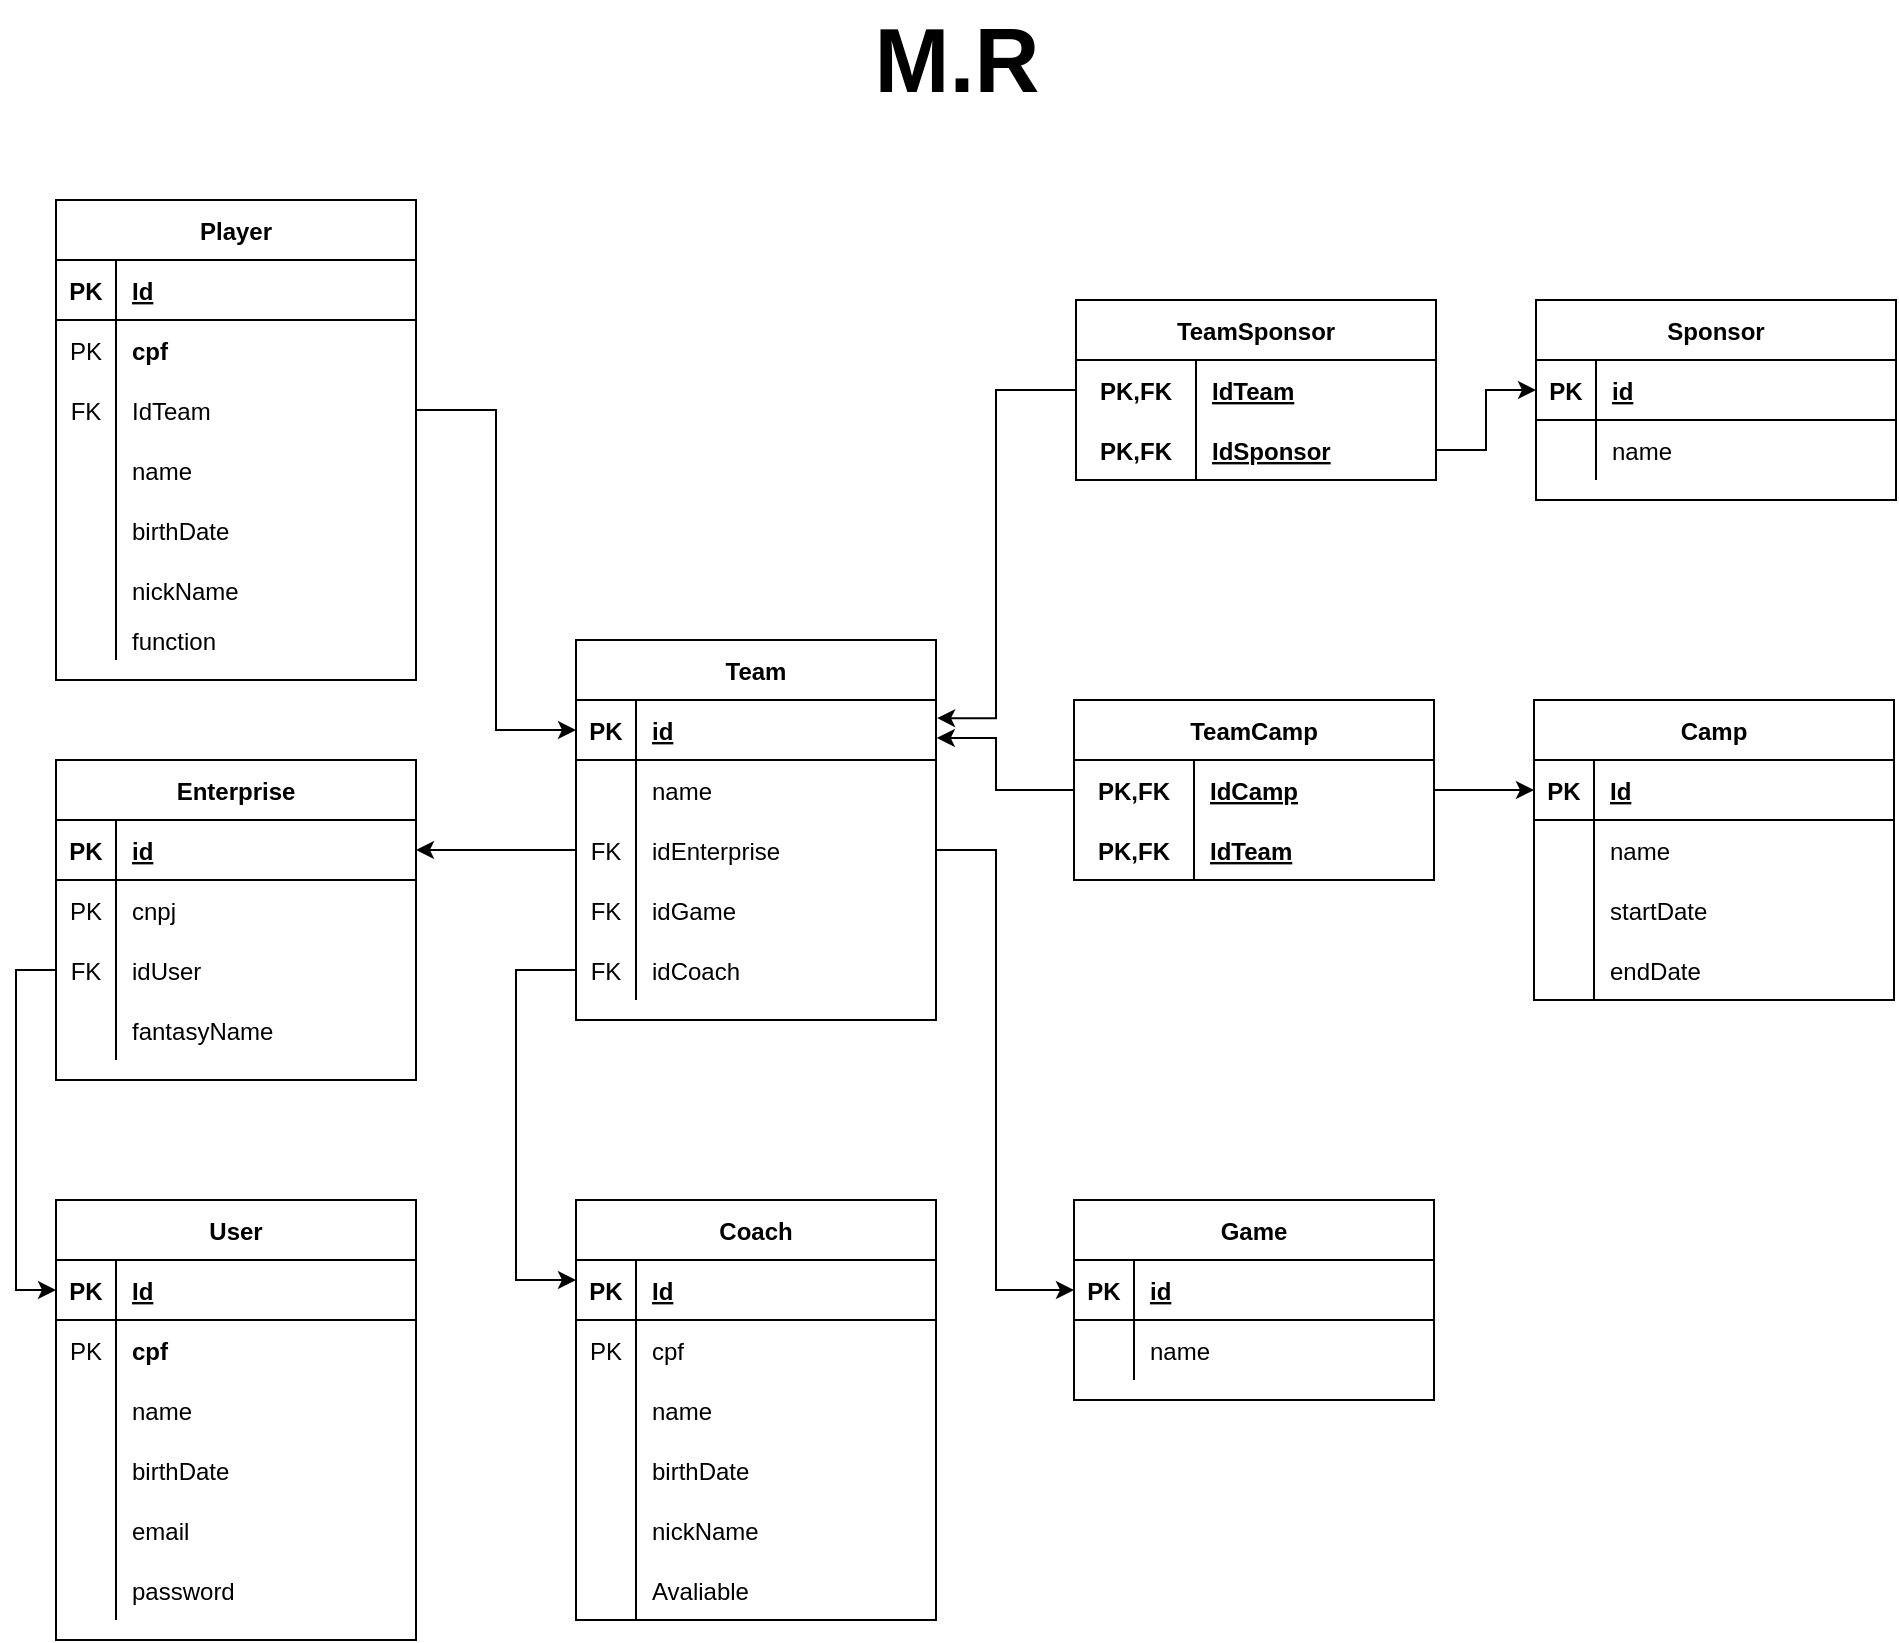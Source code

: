 <mxfile version="14.4.8" type="device"><diagram id="NPPnCsw4XNk-Q6y3lAAg" name="Page-1"><mxGraphModel dx="2105" dy="-638" grid="1" gridSize="10" guides="1" tooltips="1" connect="1" arrows="1" fold="1" page="1" pageScale="1" pageWidth="827" pageHeight="1169" math="0" shadow="0"><root><mxCell id="0"/><mxCell id="1" parent="0"/><mxCell id="JHOCVYFK45YQ_FHoYdsy-1" value="User" style="shape=table;startSize=30;container=1;collapsible=1;childLayout=tableLayout;fixedRows=1;rowLines=0;fontStyle=1;align=center;resizeLast=1;" parent="1" vertex="1"><mxGeometry x="-100" y="2140" width="180" height="220" as="geometry"/></mxCell><mxCell id="JHOCVYFK45YQ_FHoYdsy-2" value="" style="shape=partialRectangle;collapsible=0;dropTarget=0;pointerEvents=0;fillColor=none;top=0;left=0;bottom=1;right=0;points=[[0,0.5],[1,0.5]];portConstraint=eastwest;" parent="JHOCVYFK45YQ_FHoYdsy-1" vertex="1"><mxGeometry y="30" width="180" height="30" as="geometry"/></mxCell><mxCell id="JHOCVYFK45YQ_FHoYdsy-3" value="PK" style="shape=partialRectangle;connectable=0;fillColor=none;top=0;left=0;bottom=0;right=0;fontStyle=1;overflow=hidden;" parent="JHOCVYFK45YQ_FHoYdsy-2" vertex="1"><mxGeometry width="30" height="30" as="geometry"/></mxCell><mxCell id="JHOCVYFK45YQ_FHoYdsy-4" value="Id" style="shape=partialRectangle;connectable=0;fillColor=none;top=0;left=0;bottom=0;right=0;align=left;spacingLeft=6;fontStyle=5;overflow=hidden;" parent="JHOCVYFK45YQ_FHoYdsy-2" vertex="1"><mxGeometry x="30" width="150" height="30" as="geometry"/></mxCell><mxCell id="JHOCVYFK45YQ_FHoYdsy-5" value="" style="shape=partialRectangle;collapsible=0;dropTarget=0;pointerEvents=0;fillColor=none;top=0;left=0;bottom=0;right=0;points=[[0,0.5],[1,0.5]];portConstraint=eastwest;" parent="JHOCVYFK45YQ_FHoYdsy-1" vertex="1"><mxGeometry y="60" width="180" height="30" as="geometry"/></mxCell><mxCell id="JHOCVYFK45YQ_FHoYdsy-6" value="PK" style="shape=partialRectangle;connectable=0;fillColor=none;top=0;left=0;bottom=0;right=0;editable=1;overflow=hidden;" parent="JHOCVYFK45YQ_FHoYdsy-5" vertex="1"><mxGeometry width="30" height="30" as="geometry"/></mxCell><mxCell id="JHOCVYFK45YQ_FHoYdsy-7" value="cpf" style="shape=partialRectangle;connectable=0;fillColor=none;top=0;left=0;bottom=0;right=0;align=left;spacingLeft=6;overflow=hidden;fontStyle=1" parent="JHOCVYFK45YQ_FHoYdsy-5" vertex="1"><mxGeometry x="30" width="150" height="30" as="geometry"/></mxCell><mxCell id="JHOCVYFK45YQ_FHoYdsy-8" value="" style="shape=partialRectangle;collapsible=0;dropTarget=0;pointerEvents=0;fillColor=none;top=0;left=0;bottom=0;right=0;points=[[0,0.5],[1,0.5]];portConstraint=eastwest;" parent="JHOCVYFK45YQ_FHoYdsy-1" vertex="1"><mxGeometry y="90" width="180" height="30" as="geometry"/></mxCell><mxCell id="JHOCVYFK45YQ_FHoYdsy-9" value="" style="shape=partialRectangle;connectable=0;fillColor=none;top=0;left=0;bottom=0;right=0;editable=1;overflow=hidden;" parent="JHOCVYFK45YQ_FHoYdsy-8" vertex="1"><mxGeometry width="30" height="30" as="geometry"/></mxCell><mxCell id="JHOCVYFK45YQ_FHoYdsy-10" value="name" style="shape=partialRectangle;connectable=0;fillColor=none;top=0;left=0;bottom=0;right=0;align=left;spacingLeft=6;overflow=hidden;" parent="JHOCVYFK45YQ_FHoYdsy-8" vertex="1"><mxGeometry x="30" width="150" height="30" as="geometry"/></mxCell><mxCell id="JHOCVYFK45YQ_FHoYdsy-11" value="" style="shape=partialRectangle;collapsible=0;dropTarget=0;pointerEvents=0;fillColor=none;top=0;left=0;bottom=0;right=0;points=[[0,0.5],[1,0.5]];portConstraint=eastwest;" parent="JHOCVYFK45YQ_FHoYdsy-1" vertex="1"><mxGeometry y="120" width="180" height="30" as="geometry"/></mxCell><mxCell id="JHOCVYFK45YQ_FHoYdsy-12" value="" style="shape=partialRectangle;connectable=0;fillColor=none;top=0;left=0;bottom=0;right=0;editable=1;overflow=hidden;" parent="JHOCVYFK45YQ_FHoYdsy-11" vertex="1"><mxGeometry width="30" height="30" as="geometry"/></mxCell><mxCell id="JHOCVYFK45YQ_FHoYdsy-13" value="birthDate" style="shape=partialRectangle;connectable=0;fillColor=none;top=0;left=0;bottom=0;right=0;align=left;spacingLeft=6;overflow=hidden;" parent="JHOCVYFK45YQ_FHoYdsy-11" vertex="1"><mxGeometry x="30" width="150" height="30" as="geometry"/></mxCell><mxCell id="JHOCVYFK45YQ_FHoYdsy-14" value="" style="shape=partialRectangle;collapsible=0;dropTarget=0;pointerEvents=0;fillColor=none;top=0;left=0;bottom=0;right=0;points=[[0,0.5],[1,0.5]];portConstraint=eastwest;" parent="JHOCVYFK45YQ_FHoYdsy-1" vertex="1"><mxGeometry y="150" width="180" height="30" as="geometry"/></mxCell><mxCell id="JHOCVYFK45YQ_FHoYdsy-15" value="" style="shape=partialRectangle;connectable=0;fillColor=none;top=0;left=0;bottom=0;right=0;editable=1;overflow=hidden;" parent="JHOCVYFK45YQ_FHoYdsy-14" vertex="1"><mxGeometry width="30" height="30" as="geometry"/></mxCell><mxCell id="JHOCVYFK45YQ_FHoYdsy-16" value="email" style="shape=partialRectangle;connectable=0;fillColor=none;top=0;left=0;bottom=0;right=0;align=left;spacingLeft=6;overflow=hidden;" parent="JHOCVYFK45YQ_FHoYdsy-14" vertex="1"><mxGeometry x="30" width="150" height="30" as="geometry"/></mxCell><mxCell id="JHOCVYFK45YQ_FHoYdsy-17" value="" style="shape=partialRectangle;collapsible=0;dropTarget=0;pointerEvents=0;fillColor=none;top=0;left=0;bottom=0;right=0;points=[[0,0.5],[1,0.5]];portConstraint=eastwest;" parent="JHOCVYFK45YQ_FHoYdsy-1" vertex="1"><mxGeometry y="180" width="180" height="30" as="geometry"/></mxCell><mxCell id="JHOCVYFK45YQ_FHoYdsy-18" value="" style="shape=partialRectangle;connectable=0;fillColor=none;top=0;left=0;bottom=0;right=0;editable=1;overflow=hidden;" parent="JHOCVYFK45YQ_FHoYdsy-17" vertex="1"><mxGeometry width="30" height="30" as="geometry"/></mxCell><mxCell id="JHOCVYFK45YQ_FHoYdsy-19" value="password" style="shape=partialRectangle;connectable=0;fillColor=none;top=0;left=0;bottom=0;right=0;align=left;spacingLeft=6;overflow=hidden;" parent="JHOCVYFK45YQ_FHoYdsy-17" vertex="1"><mxGeometry x="30" width="150" height="30" as="geometry"/></mxCell><mxCell id="JHOCVYFK45YQ_FHoYdsy-20" value="Player" style="shape=table;startSize=30;container=1;collapsible=1;childLayout=tableLayout;fixedRows=1;rowLines=0;fontStyle=1;align=center;resizeLast=1;" parent="1" vertex="1"><mxGeometry x="-100" y="1640" width="180" height="240" as="geometry"/></mxCell><mxCell id="JHOCVYFK45YQ_FHoYdsy-21" value="" style="shape=partialRectangle;collapsible=0;dropTarget=0;pointerEvents=0;fillColor=none;top=0;left=0;bottom=1;right=0;points=[[0,0.5],[1,0.5]];portConstraint=eastwest;" parent="JHOCVYFK45YQ_FHoYdsy-20" vertex="1"><mxGeometry y="30" width="180" height="30" as="geometry"/></mxCell><mxCell id="JHOCVYFK45YQ_FHoYdsy-22" value="PK" style="shape=partialRectangle;connectable=0;fillColor=none;top=0;left=0;bottom=0;right=0;fontStyle=1;overflow=hidden;" parent="JHOCVYFK45YQ_FHoYdsy-21" vertex="1"><mxGeometry width="30" height="30" as="geometry"/></mxCell><mxCell id="JHOCVYFK45YQ_FHoYdsy-23" value="Id" style="shape=partialRectangle;connectable=0;fillColor=none;top=0;left=0;bottom=0;right=0;align=left;spacingLeft=6;fontStyle=5;overflow=hidden;" parent="JHOCVYFK45YQ_FHoYdsy-21" vertex="1"><mxGeometry x="30" width="150" height="30" as="geometry"/></mxCell><mxCell id="JHOCVYFK45YQ_FHoYdsy-24" value="" style="shape=partialRectangle;collapsible=0;dropTarget=0;pointerEvents=0;fillColor=none;top=0;left=0;bottom=0;right=0;points=[[0,0.5],[1,0.5]];portConstraint=eastwest;" parent="JHOCVYFK45YQ_FHoYdsy-20" vertex="1"><mxGeometry y="60" width="180" height="30" as="geometry"/></mxCell><mxCell id="JHOCVYFK45YQ_FHoYdsy-25" value="PK" style="shape=partialRectangle;connectable=0;fillColor=none;top=0;left=0;bottom=0;right=0;editable=1;overflow=hidden;" parent="JHOCVYFK45YQ_FHoYdsy-24" vertex="1"><mxGeometry width="30" height="30" as="geometry"/></mxCell><mxCell id="JHOCVYFK45YQ_FHoYdsy-26" value="cpf" style="shape=partialRectangle;connectable=0;fillColor=none;top=0;left=0;bottom=0;right=0;align=left;spacingLeft=6;overflow=hidden;fontStyle=1" parent="JHOCVYFK45YQ_FHoYdsy-24" vertex="1"><mxGeometry x="30" width="150" height="30" as="geometry"/></mxCell><mxCell id="JHOCVYFK45YQ_FHoYdsy-27" value="" style="shape=partialRectangle;collapsible=0;dropTarget=0;pointerEvents=0;fillColor=none;top=0;left=0;bottom=0;right=0;points=[[0,0.5],[1,0.5]];portConstraint=eastwest;fontStyle=0" parent="JHOCVYFK45YQ_FHoYdsy-20" vertex="1"><mxGeometry y="90" width="180" height="30" as="geometry"/></mxCell><mxCell id="JHOCVYFK45YQ_FHoYdsy-28" value="FK" style="shape=partialRectangle;connectable=0;fillColor=none;top=0;left=0;bottom=0;right=0;editable=1;overflow=hidden;" parent="JHOCVYFK45YQ_FHoYdsy-27" vertex="1"><mxGeometry width="30" height="30" as="geometry"/></mxCell><mxCell id="JHOCVYFK45YQ_FHoYdsy-29" value="IdTeam" style="shape=partialRectangle;connectable=0;fillColor=none;top=0;left=0;bottom=0;right=0;align=left;spacingLeft=6;overflow=hidden;fontStyle=0" parent="JHOCVYFK45YQ_FHoYdsy-27" vertex="1"><mxGeometry x="30" width="150" height="30" as="geometry"/></mxCell><mxCell id="JHOCVYFK45YQ_FHoYdsy-30" value="" style="shape=partialRectangle;collapsible=0;dropTarget=0;pointerEvents=0;fillColor=none;top=0;left=0;bottom=0;right=0;points=[[0,0.5],[1,0.5]];portConstraint=eastwest;" parent="JHOCVYFK45YQ_FHoYdsy-20" vertex="1"><mxGeometry y="120" width="180" height="30" as="geometry"/></mxCell><mxCell id="JHOCVYFK45YQ_FHoYdsy-31" value="" style="shape=partialRectangle;connectable=0;fillColor=none;top=0;left=0;bottom=0;right=0;editable=1;overflow=hidden;" parent="JHOCVYFK45YQ_FHoYdsy-30" vertex="1"><mxGeometry width="30" height="30" as="geometry"/></mxCell><mxCell id="JHOCVYFK45YQ_FHoYdsy-32" value="name" style="shape=partialRectangle;connectable=0;fillColor=none;top=0;left=0;bottom=0;right=0;align=left;spacingLeft=6;overflow=hidden;" parent="JHOCVYFK45YQ_FHoYdsy-30" vertex="1"><mxGeometry x="30" width="150" height="30" as="geometry"/></mxCell><mxCell id="JHOCVYFK45YQ_FHoYdsy-33" value="" style="shape=partialRectangle;collapsible=0;dropTarget=0;pointerEvents=0;fillColor=none;top=0;left=0;bottom=0;right=0;points=[[0,0.5],[1,0.5]];portConstraint=eastwest;" parent="JHOCVYFK45YQ_FHoYdsy-20" vertex="1"><mxGeometry y="150" width="180" height="30" as="geometry"/></mxCell><mxCell id="JHOCVYFK45YQ_FHoYdsy-34" value="" style="shape=partialRectangle;connectable=0;fillColor=none;top=0;left=0;bottom=0;right=0;editable=1;overflow=hidden;" parent="JHOCVYFK45YQ_FHoYdsy-33" vertex="1"><mxGeometry width="30" height="30" as="geometry"/></mxCell><mxCell id="JHOCVYFK45YQ_FHoYdsy-35" value="birthDate" style="shape=partialRectangle;connectable=0;fillColor=none;top=0;left=0;bottom=0;right=0;align=left;spacingLeft=6;overflow=hidden;" parent="JHOCVYFK45YQ_FHoYdsy-33" vertex="1"><mxGeometry x="30" width="150" height="30" as="geometry"/></mxCell><mxCell id="JHOCVYFK45YQ_FHoYdsy-36" value="" style="shape=partialRectangle;collapsible=0;dropTarget=0;pointerEvents=0;fillColor=none;top=0;left=0;bottom=0;right=0;points=[[0,0.5],[1,0.5]];portConstraint=eastwest;" parent="JHOCVYFK45YQ_FHoYdsy-20" vertex="1"><mxGeometry y="180" width="180" height="30" as="geometry"/></mxCell><mxCell id="JHOCVYFK45YQ_FHoYdsy-37" value="" style="shape=partialRectangle;connectable=0;fillColor=none;top=0;left=0;bottom=0;right=0;editable=1;overflow=hidden;" parent="JHOCVYFK45YQ_FHoYdsy-36" vertex="1"><mxGeometry width="30" height="30" as="geometry"/></mxCell><mxCell id="JHOCVYFK45YQ_FHoYdsy-38" value="nickName" style="shape=partialRectangle;connectable=0;fillColor=none;top=0;left=0;bottom=0;right=0;align=left;spacingLeft=6;overflow=hidden;" parent="JHOCVYFK45YQ_FHoYdsy-36" vertex="1"><mxGeometry x="30" width="150" height="30" as="geometry"/></mxCell><mxCell id="JHOCVYFK45YQ_FHoYdsy-39" value="" style="shape=partialRectangle;collapsible=0;dropTarget=0;pointerEvents=0;fillColor=none;top=0;left=0;bottom=0;right=0;points=[[0,0.5],[1,0.5]];portConstraint=eastwest;" parent="JHOCVYFK45YQ_FHoYdsy-20" vertex="1"><mxGeometry y="210" width="180" height="20" as="geometry"/></mxCell><mxCell id="JHOCVYFK45YQ_FHoYdsy-40" value="" style="shape=partialRectangle;connectable=0;fillColor=none;top=0;left=0;bottom=0;right=0;editable=1;overflow=hidden;" parent="JHOCVYFK45YQ_FHoYdsy-39" vertex="1"><mxGeometry width="30" height="20" as="geometry"/></mxCell><mxCell id="JHOCVYFK45YQ_FHoYdsy-41" value="function" style="shape=partialRectangle;connectable=0;fillColor=none;top=0;left=0;bottom=0;right=0;align=left;spacingLeft=6;overflow=hidden;" parent="JHOCVYFK45YQ_FHoYdsy-39" vertex="1"><mxGeometry x="30" width="150" height="20" as="geometry"/></mxCell><mxCell id="JHOCVYFK45YQ_FHoYdsy-42" value="Coach" style="shape=table;startSize=30;container=1;collapsible=1;childLayout=tableLayout;fixedRows=1;rowLines=0;fontStyle=1;align=center;resizeLast=1;" parent="1" vertex="1"><mxGeometry x="160" y="2140" width="180" height="210" as="geometry"/></mxCell><mxCell id="JHOCVYFK45YQ_FHoYdsy-43" value="" style="shape=partialRectangle;collapsible=0;dropTarget=0;pointerEvents=0;fillColor=none;top=0;left=0;bottom=1;right=0;points=[[0,0.5],[1,0.5]];portConstraint=eastwest;" parent="JHOCVYFK45YQ_FHoYdsy-42" vertex="1"><mxGeometry y="30" width="180" height="30" as="geometry"/></mxCell><mxCell id="JHOCVYFK45YQ_FHoYdsy-44" value="PK" style="shape=partialRectangle;connectable=0;fillColor=none;top=0;left=0;bottom=0;right=0;fontStyle=1;overflow=hidden;" parent="JHOCVYFK45YQ_FHoYdsy-43" vertex="1"><mxGeometry width="30" height="30" as="geometry"/></mxCell><mxCell id="JHOCVYFK45YQ_FHoYdsy-45" value="Id" style="shape=partialRectangle;connectable=0;fillColor=none;top=0;left=0;bottom=0;right=0;align=left;spacingLeft=6;fontStyle=5;overflow=hidden;" parent="JHOCVYFK45YQ_FHoYdsy-43" vertex="1"><mxGeometry x="30" width="150" height="30" as="geometry"/></mxCell><mxCell id="JHOCVYFK45YQ_FHoYdsy-46" value="" style="shape=partialRectangle;collapsible=0;dropTarget=0;pointerEvents=0;fillColor=none;top=0;left=0;bottom=0;right=0;points=[[0,0.5],[1,0.5]];portConstraint=eastwest;" parent="JHOCVYFK45YQ_FHoYdsy-42" vertex="1"><mxGeometry y="60" width="180" height="30" as="geometry"/></mxCell><mxCell id="JHOCVYFK45YQ_FHoYdsy-47" value="PK" style="shape=partialRectangle;connectable=0;fillColor=none;top=0;left=0;bottom=0;right=0;editable=1;overflow=hidden;" parent="JHOCVYFK45YQ_FHoYdsy-46" vertex="1"><mxGeometry width="30" height="30" as="geometry"/></mxCell><mxCell id="JHOCVYFK45YQ_FHoYdsy-48" value="cpf" style="shape=partialRectangle;connectable=0;fillColor=none;top=0;left=0;bottom=0;right=0;align=left;spacingLeft=6;overflow=hidden;fontStyle=0" parent="JHOCVYFK45YQ_FHoYdsy-46" vertex="1"><mxGeometry x="30" width="150" height="30" as="geometry"/></mxCell><mxCell id="JHOCVYFK45YQ_FHoYdsy-49" value="" style="shape=partialRectangle;collapsible=0;dropTarget=0;pointerEvents=0;fillColor=none;top=0;left=0;bottom=0;right=0;points=[[0,0.5],[1,0.5]];portConstraint=eastwest;" parent="JHOCVYFK45YQ_FHoYdsy-42" vertex="1"><mxGeometry y="90" width="180" height="30" as="geometry"/></mxCell><mxCell id="JHOCVYFK45YQ_FHoYdsy-50" value="" style="shape=partialRectangle;connectable=0;fillColor=none;top=0;left=0;bottom=0;right=0;editable=1;overflow=hidden;" parent="JHOCVYFK45YQ_FHoYdsy-49" vertex="1"><mxGeometry width="30" height="30" as="geometry"/></mxCell><mxCell id="JHOCVYFK45YQ_FHoYdsy-51" value="name" style="shape=partialRectangle;connectable=0;fillColor=none;top=0;left=0;bottom=0;right=0;align=left;spacingLeft=6;overflow=hidden;" parent="JHOCVYFK45YQ_FHoYdsy-49" vertex="1"><mxGeometry x="30" width="150" height="30" as="geometry"/></mxCell><mxCell id="JHOCVYFK45YQ_FHoYdsy-52" value="" style="shape=partialRectangle;collapsible=0;dropTarget=0;pointerEvents=0;fillColor=none;top=0;left=0;bottom=0;right=0;points=[[0,0.5],[1,0.5]];portConstraint=eastwest;" parent="JHOCVYFK45YQ_FHoYdsy-42" vertex="1"><mxGeometry y="120" width="180" height="30" as="geometry"/></mxCell><mxCell id="JHOCVYFK45YQ_FHoYdsy-53" value="" style="shape=partialRectangle;connectable=0;fillColor=none;top=0;left=0;bottom=0;right=0;editable=1;overflow=hidden;" parent="JHOCVYFK45YQ_FHoYdsy-52" vertex="1"><mxGeometry width="30" height="30" as="geometry"/></mxCell><mxCell id="JHOCVYFK45YQ_FHoYdsy-54" value="birthDate" style="shape=partialRectangle;connectable=0;fillColor=none;top=0;left=0;bottom=0;right=0;align=left;spacingLeft=6;overflow=hidden;" parent="JHOCVYFK45YQ_FHoYdsy-52" vertex="1"><mxGeometry x="30" width="150" height="30" as="geometry"/></mxCell><mxCell id="JHOCVYFK45YQ_FHoYdsy-55" value="" style="shape=partialRectangle;collapsible=0;dropTarget=0;pointerEvents=0;fillColor=none;top=0;left=0;bottom=0;right=0;points=[[0,0.5],[1,0.5]];portConstraint=eastwest;" parent="JHOCVYFK45YQ_FHoYdsy-42" vertex="1"><mxGeometry y="150" width="180" height="30" as="geometry"/></mxCell><mxCell id="JHOCVYFK45YQ_FHoYdsy-56" value="" style="shape=partialRectangle;connectable=0;fillColor=none;top=0;left=0;bottom=0;right=0;editable=1;overflow=hidden;" parent="JHOCVYFK45YQ_FHoYdsy-55" vertex="1"><mxGeometry width="30" height="30" as="geometry"/></mxCell><mxCell id="JHOCVYFK45YQ_FHoYdsy-57" value="nickName" style="shape=partialRectangle;connectable=0;fillColor=none;top=0;left=0;bottom=0;right=0;align=left;spacingLeft=6;overflow=hidden;" parent="JHOCVYFK45YQ_FHoYdsy-55" vertex="1"><mxGeometry x="30" width="150" height="30" as="geometry"/></mxCell><mxCell id="_v04B-fWCpDV7dzxFJoO-1" value="" style="shape=partialRectangle;collapsible=0;dropTarget=0;pointerEvents=0;fillColor=none;top=0;left=0;bottom=0;right=0;points=[[0,0.5],[1,0.5]];portConstraint=eastwest;" vertex="1" parent="JHOCVYFK45YQ_FHoYdsy-42"><mxGeometry y="180" width="180" height="30" as="geometry"/></mxCell><mxCell id="_v04B-fWCpDV7dzxFJoO-2" value="" style="shape=partialRectangle;connectable=0;fillColor=none;top=0;left=0;bottom=0;right=0;editable=1;overflow=hidden;" vertex="1" parent="_v04B-fWCpDV7dzxFJoO-1"><mxGeometry width="30" height="30" as="geometry"/></mxCell><mxCell id="_v04B-fWCpDV7dzxFJoO-3" value="Avaliable" style="shape=partialRectangle;connectable=0;fillColor=none;top=0;left=0;bottom=0;right=0;align=left;spacingLeft=6;overflow=hidden;" vertex="1" parent="_v04B-fWCpDV7dzxFJoO-1"><mxGeometry x="30" width="150" height="30" as="geometry"/></mxCell><mxCell id="JHOCVYFK45YQ_FHoYdsy-58" value="Enterprise" style="shape=table;startSize=30;container=1;collapsible=1;childLayout=tableLayout;fixedRows=1;rowLines=0;fontStyle=1;align=center;resizeLast=1;" parent="1" vertex="1"><mxGeometry x="-100" y="1920" width="180" height="160" as="geometry"/></mxCell><mxCell id="JHOCVYFK45YQ_FHoYdsy-59" value="" style="shape=partialRectangle;collapsible=0;dropTarget=0;pointerEvents=0;fillColor=none;top=0;left=0;bottom=1;right=0;points=[[0,0.5],[1,0.5]];portConstraint=eastwest;" parent="JHOCVYFK45YQ_FHoYdsy-58" vertex="1"><mxGeometry y="30" width="180" height="30" as="geometry"/></mxCell><mxCell id="JHOCVYFK45YQ_FHoYdsy-60" value="PK" style="shape=partialRectangle;connectable=0;fillColor=none;top=0;left=0;bottom=0;right=0;fontStyle=1;overflow=hidden;" parent="JHOCVYFK45YQ_FHoYdsy-59" vertex="1"><mxGeometry width="30" height="30" as="geometry"/></mxCell><mxCell id="JHOCVYFK45YQ_FHoYdsy-61" value="id" style="shape=partialRectangle;connectable=0;fillColor=none;top=0;left=0;bottom=0;right=0;align=left;spacingLeft=6;fontStyle=5;overflow=hidden;" parent="JHOCVYFK45YQ_FHoYdsy-59" vertex="1"><mxGeometry x="30" width="150" height="30" as="geometry"/></mxCell><mxCell id="JHOCVYFK45YQ_FHoYdsy-62" value="" style="shape=partialRectangle;collapsible=0;dropTarget=0;pointerEvents=0;fillColor=none;top=0;left=0;bottom=0;right=0;points=[[0,0.5],[1,0.5]];portConstraint=eastwest;" parent="JHOCVYFK45YQ_FHoYdsy-58" vertex="1"><mxGeometry y="60" width="180" height="30" as="geometry"/></mxCell><mxCell id="JHOCVYFK45YQ_FHoYdsy-63" value="PK" style="shape=partialRectangle;connectable=0;fillColor=none;top=0;left=0;bottom=0;right=0;editable=1;overflow=hidden;" parent="JHOCVYFK45YQ_FHoYdsy-62" vertex="1"><mxGeometry width="30" height="30" as="geometry"/></mxCell><mxCell id="JHOCVYFK45YQ_FHoYdsy-64" value="cnpj" style="shape=partialRectangle;connectable=0;fillColor=none;top=0;left=0;bottom=0;right=0;align=left;spacingLeft=6;overflow=hidden;fontStyle=0" parent="JHOCVYFK45YQ_FHoYdsy-62" vertex="1"><mxGeometry x="30" width="150" height="30" as="geometry"/></mxCell><mxCell id="JHOCVYFK45YQ_FHoYdsy-65" value="" style="shape=partialRectangle;collapsible=0;dropTarget=0;pointerEvents=0;fillColor=none;top=0;left=0;bottom=0;right=0;points=[[0,0.5],[1,0.5]];portConstraint=eastwest;" parent="JHOCVYFK45YQ_FHoYdsy-58" vertex="1"><mxGeometry y="90" width="180" height="30" as="geometry"/></mxCell><mxCell id="JHOCVYFK45YQ_FHoYdsy-66" value="FK" style="shape=partialRectangle;connectable=0;fillColor=none;top=0;left=0;bottom=0;right=0;editable=1;overflow=hidden;" parent="JHOCVYFK45YQ_FHoYdsy-65" vertex="1"><mxGeometry width="30" height="30" as="geometry"/></mxCell><mxCell id="JHOCVYFK45YQ_FHoYdsy-67" value="idUser" style="shape=partialRectangle;connectable=0;fillColor=none;top=0;left=0;bottom=0;right=0;align=left;spacingLeft=6;overflow=hidden;fontStyle=0" parent="JHOCVYFK45YQ_FHoYdsy-65" vertex="1"><mxGeometry x="30" width="150" height="30" as="geometry"/></mxCell><mxCell id="JHOCVYFK45YQ_FHoYdsy-68" value="" style="shape=partialRectangle;collapsible=0;dropTarget=0;pointerEvents=0;fillColor=none;top=0;left=0;bottom=0;right=0;points=[[0,0.5],[1,0.5]];portConstraint=eastwest;" parent="JHOCVYFK45YQ_FHoYdsy-58" vertex="1"><mxGeometry y="120" width="180" height="30" as="geometry"/></mxCell><mxCell id="JHOCVYFK45YQ_FHoYdsy-69" value="" style="shape=partialRectangle;connectable=0;fillColor=none;top=0;left=0;bottom=0;right=0;editable=1;overflow=hidden;" parent="JHOCVYFK45YQ_FHoYdsy-68" vertex="1"><mxGeometry width="30" height="30" as="geometry"/></mxCell><mxCell id="JHOCVYFK45YQ_FHoYdsy-70" value="fantasyName" style="shape=partialRectangle;connectable=0;fillColor=none;top=0;left=0;bottom=0;right=0;align=left;spacingLeft=6;overflow=hidden;fontStyle=0" parent="JHOCVYFK45YQ_FHoYdsy-68" vertex="1"><mxGeometry x="30" width="150" height="30" as="geometry"/></mxCell><mxCell id="JHOCVYFK45YQ_FHoYdsy-71" value="Sponsor" style="shape=table;startSize=30;container=1;collapsible=1;childLayout=tableLayout;fixedRows=1;rowLines=0;fontStyle=1;align=center;resizeLast=1;" parent="1" vertex="1"><mxGeometry x="640" y="1690" width="180" height="100" as="geometry"/></mxCell><mxCell id="JHOCVYFK45YQ_FHoYdsy-72" value="" style="shape=partialRectangle;collapsible=0;dropTarget=0;pointerEvents=0;fillColor=none;top=0;left=0;bottom=1;right=0;points=[[0,0.5],[1,0.5]];portConstraint=eastwest;" parent="JHOCVYFK45YQ_FHoYdsy-71" vertex="1"><mxGeometry y="30" width="180" height="30" as="geometry"/></mxCell><mxCell id="JHOCVYFK45YQ_FHoYdsy-73" value="PK" style="shape=partialRectangle;connectable=0;fillColor=none;top=0;left=0;bottom=0;right=0;fontStyle=1;overflow=hidden;" parent="JHOCVYFK45YQ_FHoYdsy-72" vertex="1"><mxGeometry width="30" height="30" as="geometry"/></mxCell><mxCell id="JHOCVYFK45YQ_FHoYdsy-74" value="id" style="shape=partialRectangle;connectable=0;fillColor=none;top=0;left=0;bottom=0;right=0;align=left;spacingLeft=6;fontStyle=5;overflow=hidden;" parent="JHOCVYFK45YQ_FHoYdsy-72" vertex="1"><mxGeometry x="30" width="150" height="30" as="geometry"/></mxCell><mxCell id="JHOCVYFK45YQ_FHoYdsy-75" value="" style="shape=partialRectangle;collapsible=0;dropTarget=0;pointerEvents=0;fillColor=none;top=0;left=0;bottom=0;right=0;points=[[0,0.5],[1,0.5]];portConstraint=eastwest;" parent="JHOCVYFK45YQ_FHoYdsy-71" vertex="1"><mxGeometry y="60" width="180" height="30" as="geometry"/></mxCell><mxCell id="JHOCVYFK45YQ_FHoYdsy-76" value="" style="shape=partialRectangle;connectable=0;fillColor=none;top=0;left=0;bottom=0;right=0;editable=1;overflow=hidden;" parent="JHOCVYFK45YQ_FHoYdsy-75" vertex="1"><mxGeometry width="30" height="30" as="geometry"/></mxCell><mxCell id="JHOCVYFK45YQ_FHoYdsy-77" value="name" style="shape=partialRectangle;connectable=0;fillColor=none;top=0;left=0;bottom=0;right=0;align=left;spacingLeft=6;overflow=hidden;fontStyle=0" parent="JHOCVYFK45YQ_FHoYdsy-75" vertex="1"><mxGeometry x="30" width="150" height="30" as="geometry"/></mxCell><mxCell id="JHOCVYFK45YQ_FHoYdsy-78" value="Team" style="shape=table;startSize=30;container=1;collapsible=1;childLayout=tableLayout;fixedRows=1;rowLines=0;fontStyle=1;align=center;resizeLast=1;" parent="1" vertex="1"><mxGeometry x="160" y="1860" width="180" height="190" as="geometry"/></mxCell><mxCell id="JHOCVYFK45YQ_FHoYdsy-79" value="" style="shape=partialRectangle;collapsible=0;dropTarget=0;pointerEvents=0;fillColor=none;top=0;left=0;bottom=1;right=0;points=[[0,0.5],[1,0.5]];portConstraint=eastwest;" parent="JHOCVYFK45YQ_FHoYdsy-78" vertex="1"><mxGeometry y="30" width="180" height="30" as="geometry"/></mxCell><mxCell id="JHOCVYFK45YQ_FHoYdsy-80" value="PK" style="shape=partialRectangle;connectable=0;fillColor=none;top=0;left=0;bottom=0;right=0;fontStyle=1;overflow=hidden;" parent="JHOCVYFK45YQ_FHoYdsy-79" vertex="1"><mxGeometry width="30" height="30" as="geometry"/></mxCell><mxCell id="JHOCVYFK45YQ_FHoYdsy-81" value="id" style="shape=partialRectangle;connectable=0;fillColor=none;top=0;left=0;bottom=0;right=0;align=left;spacingLeft=6;fontStyle=5;overflow=hidden;" parent="JHOCVYFK45YQ_FHoYdsy-79" vertex="1"><mxGeometry x="30" width="150" height="30" as="geometry"/></mxCell><mxCell id="JHOCVYFK45YQ_FHoYdsy-82" value="" style="shape=partialRectangle;collapsible=0;dropTarget=0;pointerEvents=0;fillColor=none;top=0;left=0;bottom=0;right=0;points=[[0,0.5],[1,0.5]];portConstraint=eastwest;" parent="JHOCVYFK45YQ_FHoYdsy-78" vertex="1"><mxGeometry y="60" width="180" height="30" as="geometry"/></mxCell><mxCell id="JHOCVYFK45YQ_FHoYdsy-83" value="" style="shape=partialRectangle;connectable=0;fillColor=none;top=0;left=0;bottom=0;right=0;editable=1;overflow=hidden;" parent="JHOCVYFK45YQ_FHoYdsy-82" vertex="1"><mxGeometry width="30" height="30" as="geometry"/></mxCell><mxCell id="JHOCVYFK45YQ_FHoYdsy-84" value="name" style="shape=partialRectangle;connectable=0;fillColor=none;top=0;left=0;bottom=0;right=0;align=left;spacingLeft=6;overflow=hidden;fontStyle=0" parent="JHOCVYFK45YQ_FHoYdsy-82" vertex="1"><mxGeometry x="30" width="150" height="30" as="geometry"/></mxCell><mxCell id="JHOCVYFK45YQ_FHoYdsy-85" value="" style="shape=partialRectangle;collapsible=0;dropTarget=0;pointerEvents=0;fillColor=none;top=0;left=0;bottom=0;right=0;points=[[0,0.5],[1,0.5]];portConstraint=eastwest;" parent="JHOCVYFK45YQ_FHoYdsy-78" vertex="1"><mxGeometry y="90" width="180" height="30" as="geometry"/></mxCell><mxCell id="JHOCVYFK45YQ_FHoYdsy-86" value="FK" style="shape=partialRectangle;connectable=0;fillColor=none;top=0;left=0;bottom=0;right=0;editable=1;overflow=hidden;" parent="JHOCVYFK45YQ_FHoYdsy-85" vertex="1"><mxGeometry width="30" height="30" as="geometry"/></mxCell><mxCell id="JHOCVYFK45YQ_FHoYdsy-87" value="idEnterprise" style="shape=partialRectangle;connectable=0;fillColor=none;top=0;left=0;bottom=0;right=0;align=left;spacingLeft=6;overflow=hidden;fontStyle=0" parent="JHOCVYFK45YQ_FHoYdsy-85" vertex="1"><mxGeometry x="30" width="150" height="30" as="geometry"/></mxCell><mxCell id="JHOCVYFK45YQ_FHoYdsy-88" value="" style="shape=partialRectangle;collapsible=0;dropTarget=0;pointerEvents=0;fillColor=none;top=0;left=0;bottom=0;right=0;points=[[0,0.5],[1,0.5]];portConstraint=eastwest;" parent="JHOCVYFK45YQ_FHoYdsy-78" vertex="1"><mxGeometry y="120" width="180" height="30" as="geometry"/></mxCell><mxCell id="JHOCVYFK45YQ_FHoYdsy-89" value="FK" style="shape=partialRectangle;connectable=0;fillColor=none;top=0;left=0;bottom=0;right=0;editable=1;overflow=hidden;" parent="JHOCVYFK45YQ_FHoYdsy-88" vertex="1"><mxGeometry width="30" height="30" as="geometry"/></mxCell><mxCell id="JHOCVYFK45YQ_FHoYdsy-90" value="idGame" style="shape=partialRectangle;connectable=0;fillColor=none;top=0;left=0;bottom=0;right=0;align=left;spacingLeft=6;overflow=hidden;fontStyle=0" parent="JHOCVYFK45YQ_FHoYdsy-88" vertex="1"><mxGeometry x="30" width="150" height="30" as="geometry"/></mxCell><mxCell id="JHOCVYFK45YQ_FHoYdsy-91" value="" style="shape=partialRectangle;collapsible=0;dropTarget=0;pointerEvents=0;fillColor=none;top=0;left=0;bottom=0;right=0;points=[[0,0.5],[1,0.5]];portConstraint=eastwest;" parent="JHOCVYFK45YQ_FHoYdsy-78" vertex="1"><mxGeometry y="150" width="180" height="30" as="geometry"/></mxCell><mxCell id="JHOCVYFK45YQ_FHoYdsy-92" value="FK" style="shape=partialRectangle;connectable=0;fillColor=none;top=0;left=0;bottom=0;right=0;editable=1;overflow=hidden;" parent="JHOCVYFK45YQ_FHoYdsy-91" vertex="1"><mxGeometry width="30" height="30" as="geometry"/></mxCell><mxCell id="JHOCVYFK45YQ_FHoYdsy-93" value="idCoach" style="shape=partialRectangle;connectable=0;fillColor=none;top=0;left=0;bottom=0;right=0;align=left;spacingLeft=6;overflow=hidden;fontStyle=0" parent="JHOCVYFK45YQ_FHoYdsy-91" vertex="1"><mxGeometry x="30" width="150" height="30" as="geometry"/></mxCell><mxCell id="JHOCVYFK45YQ_FHoYdsy-94" value="Camp" style="shape=table;startSize=30;container=1;collapsible=1;childLayout=tableLayout;fixedRows=1;rowLines=0;fontStyle=1;align=center;resizeLast=1;" parent="1" vertex="1"><mxGeometry x="639" y="1890" width="180" height="150" as="geometry"/></mxCell><mxCell id="JHOCVYFK45YQ_FHoYdsy-95" value="" style="shape=partialRectangle;collapsible=0;dropTarget=0;pointerEvents=0;fillColor=none;top=0;left=0;bottom=1;right=0;points=[[0,0.5],[1,0.5]];portConstraint=eastwest;" parent="JHOCVYFK45YQ_FHoYdsy-94" vertex="1"><mxGeometry y="30" width="180" height="30" as="geometry"/></mxCell><mxCell id="JHOCVYFK45YQ_FHoYdsy-96" value="PK" style="shape=partialRectangle;connectable=0;fillColor=none;top=0;left=0;bottom=0;right=0;fontStyle=1;overflow=hidden;" parent="JHOCVYFK45YQ_FHoYdsy-95" vertex="1"><mxGeometry width="30" height="30" as="geometry"/></mxCell><mxCell id="JHOCVYFK45YQ_FHoYdsy-97" value="Id" style="shape=partialRectangle;connectable=0;fillColor=none;top=0;left=0;bottom=0;right=0;align=left;spacingLeft=6;fontStyle=5;overflow=hidden;" parent="JHOCVYFK45YQ_FHoYdsy-95" vertex="1"><mxGeometry x="30" width="150" height="30" as="geometry"/></mxCell><mxCell id="JHOCVYFK45YQ_FHoYdsy-98" value="" style="shape=partialRectangle;collapsible=0;dropTarget=0;pointerEvents=0;fillColor=none;top=0;left=0;bottom=0;right=0;points=[[0,0.5],[1,0.5]];portConstraint=eastwest;" parent="JHOCVYFK45YQ_FHoYdsy-94" vertex="1"><mxGeometry y="60" width="180" height="30" as="geometry"/></mxCell><mxCell id="JHOCVYFK45YQ_FHoYdsy-99" value="" style="shape=partialRectangle;connectable=0;fillColor=none;top=0;left=0;bottom=0;right=0;editable=1;overflow=hidden;" parent="JHOCVYFK45YQ_FHoYdsy-98" vertex="1"><mxGeometry width="30" height="30" as="geometry"/></mxCell><mxCell id="JHOCVYFK45YQ_FHoYdsy-100" value="name" style="shape=partialRectangle;connectable=0;fillColor=none;top=0;left=0;bottom=0;right=0;align=left;spacingLeft=6;overflow=hidden;fontStyle=0" parent="JHOCVYFK45YQ_FHoYdsy-98" vertex="1"><mxGeometry x="30" width="150" height="30" as="geometry"/></mxCell><mxCell id="JHOCVYFK45YQ_FHoYdsy-101" value="" style="shape=partialRectangle;collapsible=0;dropTarget=0;pointerEvents=0;fillColor=none;top=0;left=0;bottom=0;right=0;points=[[0,0.5],[1,0.5]];portConstraint=eastwest;" parent="JHOCVYFK45YQ_FHoYdsy-94" vertex="1"><mxGeometry y="90" width="180" height="30" as="geometry"/></mxCell><mxCell id="JHOCVYFK45YQ_FHoYdsy-102" value="" style="shape=partialRectangle;connectable=0;fillColor=none;top=0;left=0;bottom=0;right=0;editable=1;overflow=hidden;" parent="JHOCVYFK45YQ_FHoYdsy-101" vertex="1"><mxGeometry width="30" height="30" as="geometry"/></mxCell><mxCell id="JHOCVYFK45YQ_FHoYdsy-103" value="startDate" style="shape=partialRectangle;connectable=0;fillColor=none;top=0;left=0;bottom=0;right=0;align=left;spacingLeft=6;overflow=hidden;" parent="JHOCVYFK45YQ_FHoYdsy-101" vertex="1"><mxGeometry x="30" width="150" height="30" as="geometry"/></mxCell><mxCell id="JHOCVYFK45YQ_FHoYdsy-104" value="" style="shape=partialRectangle;collapsible=0;dropTarget=0;pointerEvents=0;fillColor=none;top=0;left=0;bottom=0;right=0;points=[[0,0.5],[1,0.5]];portConstraint=eastwest;" parent="JHOCVYFK45YQ_FHoYdsy-94" vertex="1"><mxGeometry y="120" width="180" height="30" as="geometry"/></mxCell><mxCell id="JHOCVYFK45YQ_FHoYdsy-105" value="" style="shape=partialRectangle;connectable=0;fillColor=none;top=0;left=0;bottom=0;right=0;editable=1;overflow=hidden;" parent="JHOCVYFK45YQ_FHoYdsy-104" vertex="1"><mxGeometry width="30" height="30" as="geometry"/></mxCell><mxCell id="JHOCVYFK45YQ_FHoYdsy-106" value="endDate" style="shape=partialRectangle;connectable=0;fillColor=none;top=0;left=0;bottom=0;right=0;align=left;spacingLeft=6;overflow=hidden;" parent="JHOCVYFK45YQ_FHoYdsy-104" vertex="1"><mxGeometry x="30" width="150" height="30" as="geometry"/></mxCell><mxCell id="JHOCVYFK45YQ_FHoYdsy-107" value="Game" style="shape=table;startSize=30;container=1;collapsible=1;childLayout=tableLayout;fixedRows=1;rowLines=0;fontStyle=1;align=center;resizeLast=1;" parent="1" vertex="1"><mxGeometry x="409" y="2140" width="180" height="100" as="geometry"/></mxCell><mxCell id="JHOCVYFK45YQ_FHoYdsy-108" value="" style="shape=partialRectangle;collapsible=0;dropTarget=0;pointerEvents=0;fillColor=none;top=0;left=0;bottom=1;right=0;points=[[0,0.5],[1,0.5]];portConstraint=eastwest;" parent="JHOCVYFK45YQ_FHoYdsy-107" vertex="1"><mxGeometry y="30" width="180" height="30" as="geometry"/></mxCell><mxCell id="JHOCVYFK45YQ_FHoYdsy-109" value="PK" style="shape=partialRectangle;connectable=0;fillColor=none;top=0;left=0;bottom=0;right=0;fontStyle=1;overflow=hidden;" parent="JHOCVYFK45YQ_FHoYdsy-108" vertex="1"><mxGeometry width="30" height="30" as="geometry"/></mxCell><mxCell id="JHOCVYFK45YQ_FHoYdsy-110" value="id" style="shape=partialRectangle;connectable=0;fillColor=none;top=0;left=0;bottom=0;right=0;align=left;spacingLeft=6;fontStyle=5;overflow=hidden;" parent="JHOCVYFK45YQ_FHoYdsy-108" vertex="1"><mxGeometry x="30" width="150" height="30" as="geometry"/></mxCell><mxCell id="JHOCVYFK45YQ_FHoYdsy-111" value="" style="shape=partialRectangle;collapsible=0;dropTarget=0;pointerEvents=0;fillColor=none;top=0;left=0;bottom=0;right=0;points=[[0,0.5],[1,0.5]];portConstraint=eastwest;" parent="JHOCVYFK45YQ_FHoYdsy-107" vertex="1"><mxGeometry y="60" width="180" height="30" as="geometry"/></mxCell><mxCell id="JHOCVYFK45YQ_FHoYdsy-112" value="" style="shape=partialRectangle;connectable=0;fillColor=none;top=0;left=0;bottom=0;right=0;editable=1;overflow=hidden;" parent="JHOCVYFK45YQ_FHoYdsy-111" vertex="1"><mxGeometry width="30" height="30" as="geometry"/></mxCell><mxCell id="JHOCVYFK45YQ_FHoYdsy-113" value="name" style="shape=partialRectangle;connectable=0;fillColor=none;top=0;left=0;bottom=0;right=0;align=left;spacingLeft=6;overflow=hidden;fontStyle=0" parent="JHOCVYFK45YQ_FHoYdsy-111" vertex="1"><mxGeometry x="30" width="150" height="30" as="geometry"/></mxCell><mxCell id="JHOCVYFK45YQ_FHoYdsy-114" style="edgeStyle=orthogonalEdgeStyle;rounded=0;orthogonalLoop=1;jettySize=auto;html=1;" parent="1" target="JHOCVYFK45YQ_FHoYdsy-2" edge="1"><mxGeometry relative="1" as="geometry"><mxPoint x="-100" y="2025" as="sourcePoint"/><Array as="points"><mxPoint x="-120" y="2025"/><mxPoint x="-120" y="2185"/></Array></mxGeometry></mxCell><mxCell id="JHOCVYFK45YQ_FHoYdsy-115" style="edgeStyle=orthogonalEdgeStyle;rounded=0;orthogonalLoop=1;jettySize=auto;html=1;" parent="1" target="JHOCVYFK45YQ_FHoYdsy-59" edge="1"><mxGeometry relative="1" as="geometry"><mxPoint x="160" y="1965" as="sourcePoint"/><Array as="points"><mxPoint x="20" y="1965"/><mxPoint x="20" y="1965"/></Array></mxGeometry></mxCell><mxCell id="JHOCVYFK45YQ_FHoYdsy-116" style="edgeStyle=orthogonalEdgeStyle;rounded=0;orthogonalLoop=1;jettySize=auto;html=1;" parent="1" target="JHOCVYFK45YQ_FHoYdsy-108" edge="1"><mxGeometry relative="1" as="geometry"><mxPoint x="340" y="1965" as="sourcePoint"/><Array as="points"><mxPoint x="370" y="1965"/><mxPoint x="370" y="2185"/></Array></mxGeometry></mxCell><mxCell id="JHOCVYFK45YQ_FHoYdsy-117" style="edgeStyle=orthogonalEdgeStyle;rounded=0;orthogonalLoop=1;jettySize=auto;html=1;exitX=1;exitY=0.5;exitDx=0;exitDy=0;" parent="1" source="JHOCVYFK45YQ_FHoYdsy-123" target="JHOCVYFK45YQ_FHoYdsy-95" edge="1"><mxGeometry relative="1" as="geometry"><mxPoint x="609" y="1996" as="sourcePoint"/></mxGeometry></mxCell><mxCell id="JHOCVYFK45YQ_FHoYdsy-118" style="edgeStyle=orthogonalEdgeStyle;rounded=0;orthogonalLoop=1;jettySize=auto;html=1;entryX=1.003;entryY=0.302;entryDx=0;entryDy=0;entryPerimeter=0;exitX=0;exitY=0.5;exitDx=0;exitDy=0;" parent="1" source="JHOCVYFK45YQ_FHoYdsy-130" target="JHOCVYFK45YQ_FHoYdsy-79" edge="1"><mxGeometry relative="1" as="geometry"><mxPoint x="600" y="1845" as="sourcePoint"/><mxPoint x="350" y="1905" as="targetPoint"/><Array as="points"><mxPoint x="370" y="1735"/><mxPoint x="370" y="1899"/></Array></mxGeometry></mxCell><mxCell id="JHOCVYFK45YQ_FHoYdsy-119" style="edgeStyle=orthogonalEdgeStyle;rounded=0;orthogonalLoop=1;jettySize=auto;html=1;exitX=1;exitY=0.5;exitDx=0;exitDy=0;" parent="1" source="JHOCVYFK45YQ_FHoYdsy-133" target="JHOCVYFK45YQ_FHoYdsy-72" edge="1"><mxGeometry relative="1" as="geometry"><mxPoint x="780" y="1805" as="sourcePoint"/></mxGeometry></mxCell><mxCell id="JHOCVYFK45YQ_FHoYdsy-120" style="edgeStyle=orthogonalEdgeStyle;rounded=0;orthogonalLoop=1;jettySize=auto;html=1;" parent="1" target="JHOCVYFK45YQ_FHoYdsy-43" edge="1"><mxGeometry relative="1" as="geometry"><mxPoint x="160" y="2025" as="sourcePoint"/><Array as="points"><mxPoint x="130" y="2025"/><mxPoint x="130" y="2180"/></Array></mxGeometry></mxCell><mxCell id="JHOCVYFK45YQ_FHoYdsy-121" style="edgeStyle=orthogonalEdgeStyle;rounded=0;orthogonalLoop=1;jettySize=auto;html=1;exitX=1;exitY=0.5;exitDx=0;exitDy=0;entryX=0;entryY=0.5;entryDx=0;entryDy=0;" parent="1" source="JHOCVYFK45YQ_FHoYdsy-27" target="JHOCVYFK45YQ_FHoYdsy-79" edge="1"><mxGeometry relative="1" as="geometry"/></mxCell><mxCell id="JHOCVYFK45YQ_FHoYdsy-122" value="TeamCamp" style="shape=table;startSize=30;container=1;collapsible=1;childLayout=tableLayout;fixedRows=1;rowLines=0;fontStyle=1;align=center;resizeLast=1;" parent="1" vertex="1"><mxGeometry x="409" y="1890" width="180" height="90" as="geometry"/></mxCell><mxCell id="JHOCVYFK45YQ_FHoYdsy-123" value="" style="shape=partialRectangle;collapsible=0;dropTarget=0;pointerEvents=0;fillColor=none;top=0;left=0;bottom=0;right=0;points=[[0,0.5],[1,0.5]];portConstraint=eastwest;" parent="JHOCVYFK45YQ_FHoYdsy-122" vertex="1"><mxGeometry y="30" width="180" height="30" as="geometry"/></mxCell><mxCell id="JHOCVYFK45YQ_FHoYdsy-124" value="PK,FK" style="shape=partialRectangle;connectable=0;fillColor=none;top=0;left=0;bottom=0;right=0;fontStyle=1;overflow=hidden;" parent="JHOCVYFK45YQ_FHoYdsy-123" vertex="1"><mxGeometry width="60" height="30" as="geometry"/></mxCell><mxCell id="JHOCVYFK45YQ_FHoYdsy-125" value="IdCamp" style="shape=partialRectangle;connectable=0;fillColor=none;top=0;left=0;bottom=0;right=0;align=left;spacingLeft=6;fontStyle=5;overflow=hidden;" parent="JHOCVYFK45YQ_FHoYdsy-123" vertex="1"><mxGeometry x="60" width="120" height="30" as="geometry"/></mxCell><mxCell id="JHOCVYFK45YQ_FHoYdsy-126" value="" style="shape=partialRectangle;collapsible=0;dropTarget=0;pointerEvents=0;fillColor=none;top=0;left=0;bottom=1;right=0;points=[[0,0.5],[1,0.5]];portConstraint=eastwest;" parent="JHOCVYFK45YQ_FHoYdsy-122" vertex="1"><mxGeometry y="60" width="180" height="30" as="geometry"/></mxCell><mxCell id="JHOCVYFK45YQ_FHoYdsy-127" value="PK,FK" style="shape=partialRectangle;connectable=0;fillColor=none;top=0;left=0;bottom=0;right=0;fontStyle=1;overflow=hidden;" parent="JHOCVYFK45YQ_FHoYdsy-126" vertex="1"><mxGeometry width="60" height="30" as="geometry"/></mxCell><mxCell id="JHOCVYFK45YQ_FHoYdsy-128" value="IdTeam" style="shape=partialRectangle;connectable=0;fillColor=none;top=0;left=0;bottom=0;right=0;align=left;spacingLeft=6;fontStyle=5;overflow=hidden;" parent="JHOCVYFK45YQ_FHoYdsy-126" vertex="1"><mxGeometry x="60" width="120" height="30" as="geometry"/></mxCell><mxCell id="JHOCVYFK45YQ_FHoYdsy-129" value="TeamSponsor" style="shape=table;startSize=30;container=1;collapsible=1;childLayout=tableLayout;fixedRows=1;rowLines=0;fontStyle=1;align=center;resizeLast=1;" parent="1" vertex="1"><mxGeometry x="410" y="1690" width="180" height="90" as="geometry"/></mxCell><mxCell id="JHOCVYFK45YQ_FHoYdsy-130" value="" style="shape=partialRectangle;collapsible=0;dropTarget=0;pointerEvents=0;fillColor=none;top=0;left=0;bottom=0;right=0;points=[[0,0.5],[1,0.5]];portConstraint=eastwest;" parent="JHOCVYFK45YQ_FHoYdsy-129" vertex="1"><mxGeometry y="30" width="180" height="30" as="geometry"/></mxCell><mxCell id="JHOCVYFK45YQ_FHoYdsy-131" value="PK,FK" style="shape=partialRectangle;connectable=0;fillColor=none;top=0;left=0;bottom=0;right=0;fontStyle=1;overflow=hidden;" parent="JHOCVYFK45YQ_FHoYdsy-130" vertex="1"><mxGeometry width="60" height="30" as="geometry"/></mxCell><mxCell id="JHOCVYFK45YQ_FHoYdsy-132" value="IdTeam" style="shape=partialRectangle;connectable=0;fillColor=none;top=0;left=0;bottom=0;right=0;align=left;spacingLeft=6;fontStyle=5;overflow=hidden;" parent="JHOCVYFK45YQ_FHoYdsy-130" vertex="1"><mxGeometry x="60" width="120" height="30" as="geometry"/></mxCell><mxCell id="JHOCVYFK45YQ_FHoYdsy-133" value="" style="shape=partialRectangle;collapsible=0;dropTarget=0;pointerEvents=0;fillColor=none;top=0;left=0;bottom=1;right=0;points=[[0,0.5],[1,0.5]];portConstraint=eastwest;" parent="JHOCVYFK45YQ_FHoYdsy-129" vertex="1"><mxGeometry y="60" width="180" height="30" as="geometry"/></mxCell><mxCell id="JHOCVYFK45YQ_FHoYdsy-134" value="PK,FK" style="shape=partialRectangle;connectable=0;fillColor=none;top=0;left=0;bottom=0;right=0;fontStyle=1;overflow=hidden;" parent="JHOCVYFK45YQ_FHoYdsy-133" vertex="1"><mxGeometry width="60" height="30" as="geometry"/></mxCell><mxCell id="JHOCVYFK45YQ_FHoYdsy-135" value="IdSponsor" style="shape=partialRectangle;connectable=0;fillColor=none;top=0;left=0;bottom=0;right=0;align=left;spacingLeft=6;fontStyle=5;overflow=hidden;" parent="JHOCVYFK45YQ_FHoYdsy-133" vertex="1"><mxGeometry x="60" width="120" height="30" as="geometry"/></mxCell><mxCell id="JHOCVYFK45YQ_FHoYdsy-136" style="edgeStyle=orthogonalEdgeStyle;rounded=0;orthogonalLoop=1;jettySize=auto;html=1;exitX=0;exitY=0.5;exitDx=0;exitDy=0;entryX=1.002;entryY=0.646;entryDx=0;entryDy=0;entryPerimeter=0;" parent="1" source="JHOCVYFK45YQ_FHoYdsy-126" target="JHOCVYFK45YQ_FHoYdsy-79" edge="1"><mxGeometry relative="1" as="geometry"><mxPoint x="340" y="1905" as="targetPoint"/><Array as="points"><mxPoint x="370" y="1935"/><mxPoint x="370" y="1909"/><mxPoint x="340" y="1909"/></Array></mxGeometry></mxCell><mxCell id="JHOCVYFK45YQ_FHoYdsy-137" value="M.R" style="text;html=1;align=center;verticalAlign=middle;resizable=0;points=[];autosize=1;fontSize=45;fontStyle=1" parent="1" vertex="1"><mxGeometry x="300" y="1540" width="100" height="60" as="geometry"/></mxCell></root></mxGraphModel></diagram></mxfile>